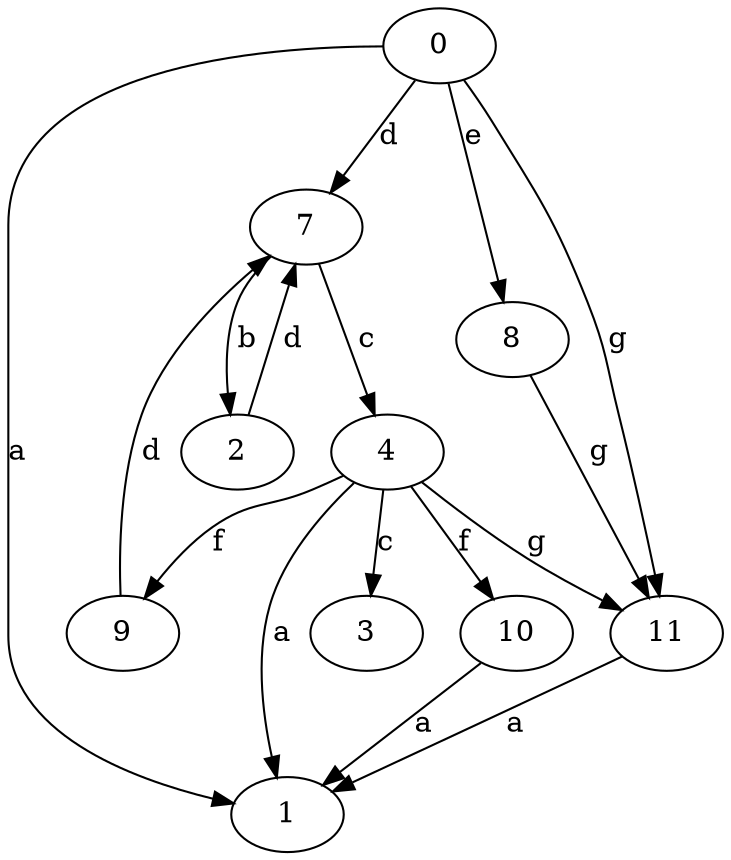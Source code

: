 strict digraph  {
0;
1;
2;
3;
4;
7;
8;
9;
10;
11;
0 -> 1  [label=a];
0 -> 7  [label=d];
0 -> 8  [label=e];
0 -> 11  [label=g];
2 -> 7  [label=d];
4 -> 1  [label=a];
4 -> 3  [label=c];
4 -> 9  [label=f];
4 -> 10  [label=f];
4 -> 11  [label=g];
7 -> 2  [label=b];
7 -> 4  [label=c];
8 -> 11  [label=g];
9 -> 7  [label=d];
10 -> 1  [label=a];
11 -> 1  [label=a];
}
